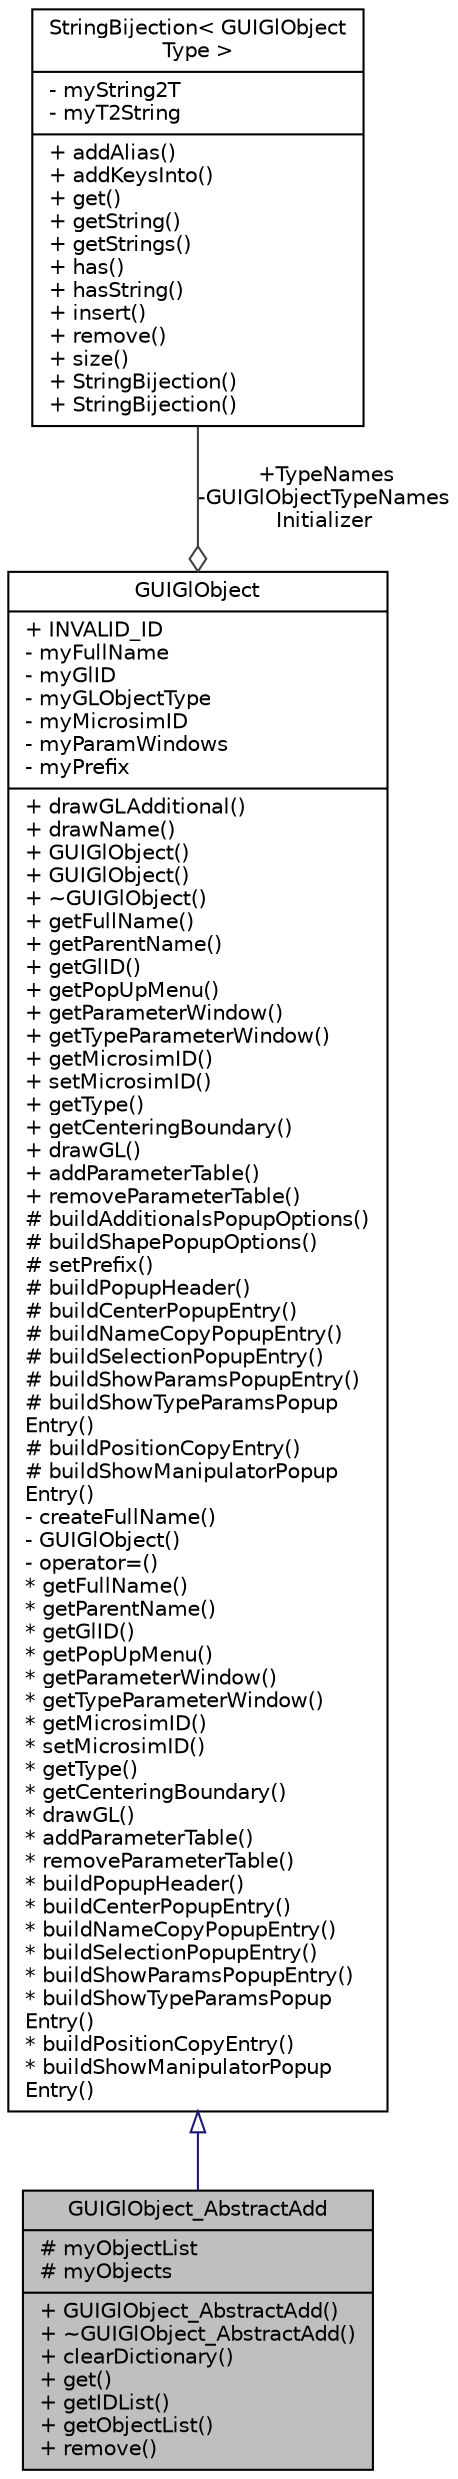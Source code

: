 digraph "GUIGlObject_AbstractAdd"
{
  edge [fontname="Helvetica",fontsize="10",labelfontname="Helvetica",labelfontsize="10"];
  node [fontname="Helvetica",fontsize="10",shape=record];
  Node20 [label="{GUIGlObject_AbstractAdd\n|# myObjectList\l# myObjects\l|+ GUIGlObject_AbstractAdd()\l+ ~GUIGlObject_AbstractAdd()\l+ clearDictionary()\l+ get()\l+ getIDList()\l+ getObjectList()\l+ remove()\l}",height=0.2,width=0.4,color="black", fillcolor="grey75", style="filled", fontcolor="black"];
  Node21 -> Node20 [dir="back",color="midnightblue",fontsize="10",style="solid",arrowtail="onormal",fontname="Helvetica"];
  Node21 [label="{GUIGlObject\n|+ INVALID_ID\l- myFullName\l- myGlID\l- myGLObjectType\l- myMicrosimID\l- myParamWindows\l- myPrefix\l|+ drawGLAdditional()\l+ drawName()\l+ GUIGlObject()\l+ GUIGlObject()\l+ ~GUIGlObject()\l+ getFullName()\l+ getParentName()\l+ getGlID()\l+ getPopUpMenu()\l+ getParameterWindow()\l+ getTypeParameterWindow()\l+ getMicrosimID()\l+ setMicrosimID()\l+ getType()\l+ getCenteringBoundary()\l+ drawGL()\l+ addParameterTable()\l+ removeParameterTable()\l# buildAdditionalsPopupOptions()\l# buildShapePopupOptions()\l# setPrefix()\l# buildPopupHeader()\l# buildCenterPopupEntry()\l# buildNameCopyPopupEntry()\l# buildSelectionPopupEntry()\l# buildShowParamsPopupEntry()\l# buildShowTypeParamsPopup\lEntry()\l# buildPositionCopyEntry()\l# buildShowManipulatorPopup\lEntry()\l- createFullName()\l- GUIGlObject()\l- operator=()\l* getFullName()\l* getParentName()\l* getGlID()\l* getPopUpMenu()\l* getParameterWindow()\l* getTypeParameterWindow()\l* getMicrosimID()\l* setMicrosimID()\l* getType()\l* getCenteringBoundary()\l* drawGL()\l* addParameterTable()\l* removeParameterTable()\l* buildPopupHeader()\l* buildCenterPopupEntry()\l* buildNameCopyPopupEntry()\l* buildSelectionPopupEntry()\l* buildShowParamsPopupEntry()\l* buildShowTypeParamsPopup\lEntry()\l* buildPositionCopyEntry()\l* buildShowManipulatorPopup\lEntry()\l}",height=0.2,width=0.4,color="black", fillcolor="white", style="filled",URL="$de/d94/class_g_u_i_gl_object.html"];
  Node22 -> Node21 [color="grey25",fontsize="10",style="solid",label=" +TypeNames\n-GUIGlObjectTypeNames\lInitializer" ,arrowhead="odiamond",fontname="Helvetica"];
  Node22 [label="{StringBijection\< GUIGlObject\lType \>\n|- myString2T\l- myT2String\l|+ addAlias()\l+ addKeysInto()\l+ get()\l+ getString()\l+ getStrings()\l+ has()\l+ hasString()\l+ insert()\l+ remove()\l+ size()\l+ StringBijection()\l+ StringBijection()\l}",height=0.2,width=0.4,color="black", fillcolor="white", style="filled",URL="$d5/d41/class_string_bijection.html"];
}
